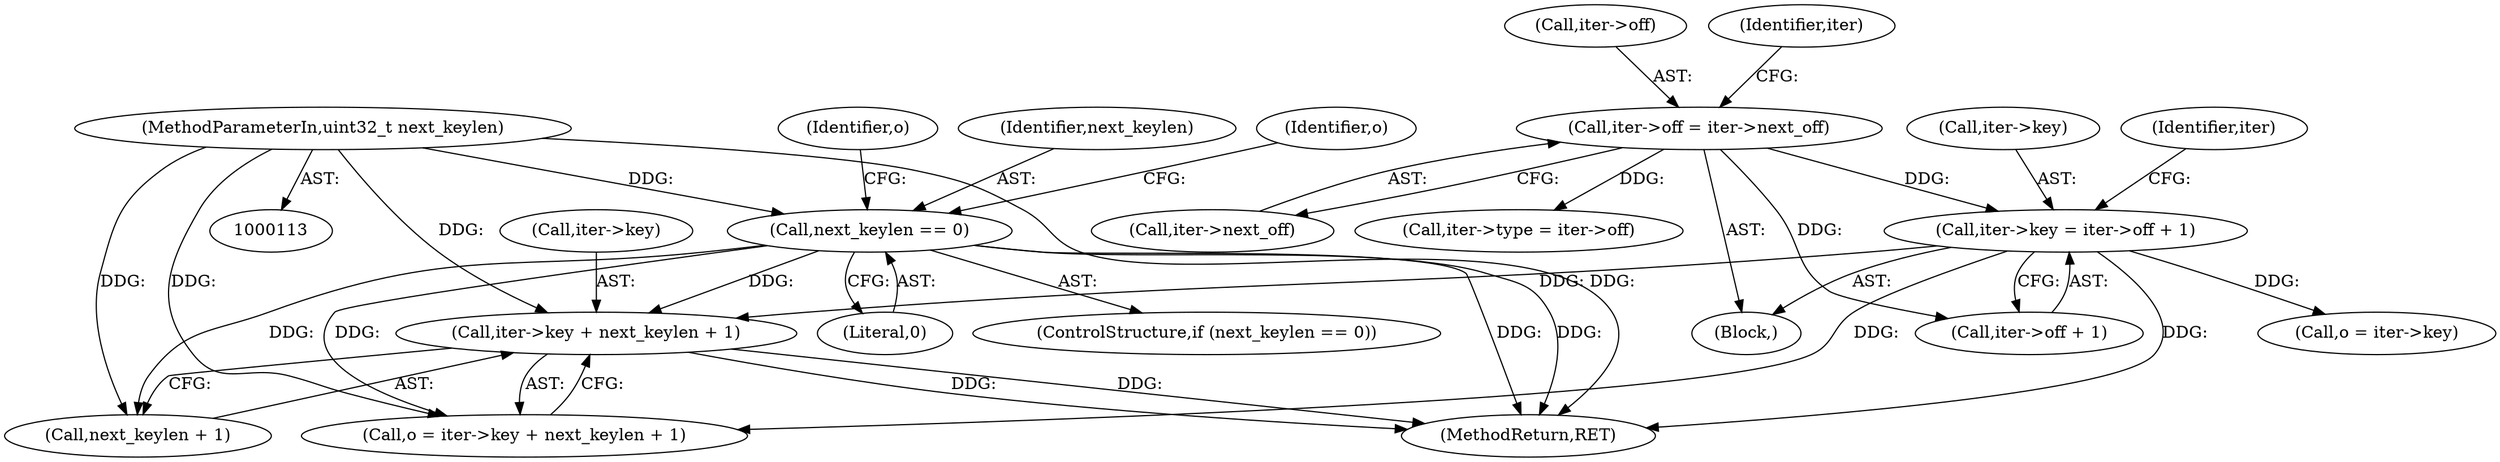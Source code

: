 digraph "0_mongo-c-driver_0d9a4d98bfdf4acd2c0138d4aaeb4e2e0934bd84@pointer" {
"1000232" [label="(Call,iter->key + next_keylen + 1)"];
"1000169" [label="(Call,iter->key = iter->off + 1)"];
"1000155" [label="(Call,iter->off = iter->next_off)"];
"1000199" [label="(Call,next_keylen == 0)"];
"1000115" [label="(MethodParameterIn,uint32_t next_keylen)"];
"1000173" [label="(Call,iter->off + 1)"];
"1000169" [label="(Call,iter->key = iter->off + 1)"];
"1000233" [label="(Call,iter->key)"];
"1000159" [label="(Call,iter->next_off)"];
"1000155" [label="(Call,iter->off = iter->next_off)"];
"1000204" [label="(Call,o = iter->key)"];
"1000201" [label="(Literal,0)"];
"1000156" [label="(Call,iter->off)"];
"1000198" [label="(ControlStructure,if (next_keylen == 0))"];
"1000115" [label="(MethodParameterIn,uint32_t next_keylen)"];
"1000162" [label="(Call,iter->type = iter->off)"];
"1000231" [label="(Identifier,o)"];
"1000230" [label="(Call,o = iter->key + next_keylen + 1)"];
"1000200" [label="(Identifier,next_keylen)"];
"1001094" [label="(MethodReturn,RET)"];
"1000170" [label="(Call,iter->key)"];
"1000164" [label="(Identifier,iter)"];
"1000180" [label="(Identifier,iter)"];
"1000119" [label="(Block,)"];
"1000205" [label="(Identifier,o)"];
"1000236" [label="(Call,next_keylen + 1)"];
"1000199" [label="(Call,next_keylen == 0)"];
"1000232" [label="(Call,iter->key + next_keylen + 1)"];
"1000232" -> "1000230"  [label="AST: "];
"1000232" -> "1000236"  [label="CFG: "];
"1000233" -> "1000232"  [label="AST: "];
"1000236" -> "1000232"  [label="AST: "];
"1000230" -> "1000232"  [label="CFG: "];
"1000232" -> "1001094"  [label="DDG: "];
"1000232" -> "1001094"  [label="DDG: "];
"1000169" -> "1000232"  [label="DDG: "];
"1000199" -> "1000232"  [label="DDG: "];
"1000115" -> "1000232"  [label="DDG: "];
"1000169" -> "1000119"  [label="AST: "];
"1000169" -> "1000173"  [label="CFG: "];
"1000170" -> "1000169"  [label="AST: "];
"1000173" -> "1000169"  [label="AST: "];
"1000180" -> "1000169"  [label="CFG: "];
"1000169" -> "1001094"  [label="DDG: "];
"1000155" -> "1000169"  [label="DDG: "];
"1000169" -> "1000204"  [label="DDG: "];
"1000169" -> "1000230"  [label="DDG: "];
"1000155" -> "1000119"  [label="AST: "];
"1000155" -> "1000159"  [label="CFG: "];
"1000156" -> "1000155"  [label="AST: "];
"1000159" -> "1000155"  [label="AST: "];
"1000164" -> "1000155"  [label="CFG: "];
"1000155" -> "1000162"  [label="DDG: "];
"1000155" -> "1000173"  [label="DDG: "];
"1000199" -> "1000198"  [label="AST: "];
"1000199" -> "1000201"  [label="CFG: "];
"1000200" -> "1000199"  [label="AST: "];
"1000201" -> "1000199"  [label="AST: "];
"1000205" -> "1000199"  [label="CFG: "];
"1000231" -> "1000199"  [label="CFG: "];
"1000199" -> "1001094"  [label="DDG: "];
"1000199" -> "1001094"  [label="DDG: "];
"1000115" -> "1000199"  [label="DDG: "];
"1000199" -> "1000230"  [label="DDG: "];
"1000199" -> "1000236"  [label="DDG: "];
"1000115" -> "1000113"  [label="AST: "];
"1000115" -> "1001094"  [label="DDG: "];
"1000115" -> "1000230"  [label="DDG: "];
"1000115" -> "1000236"  [label="DDG: "];
}

